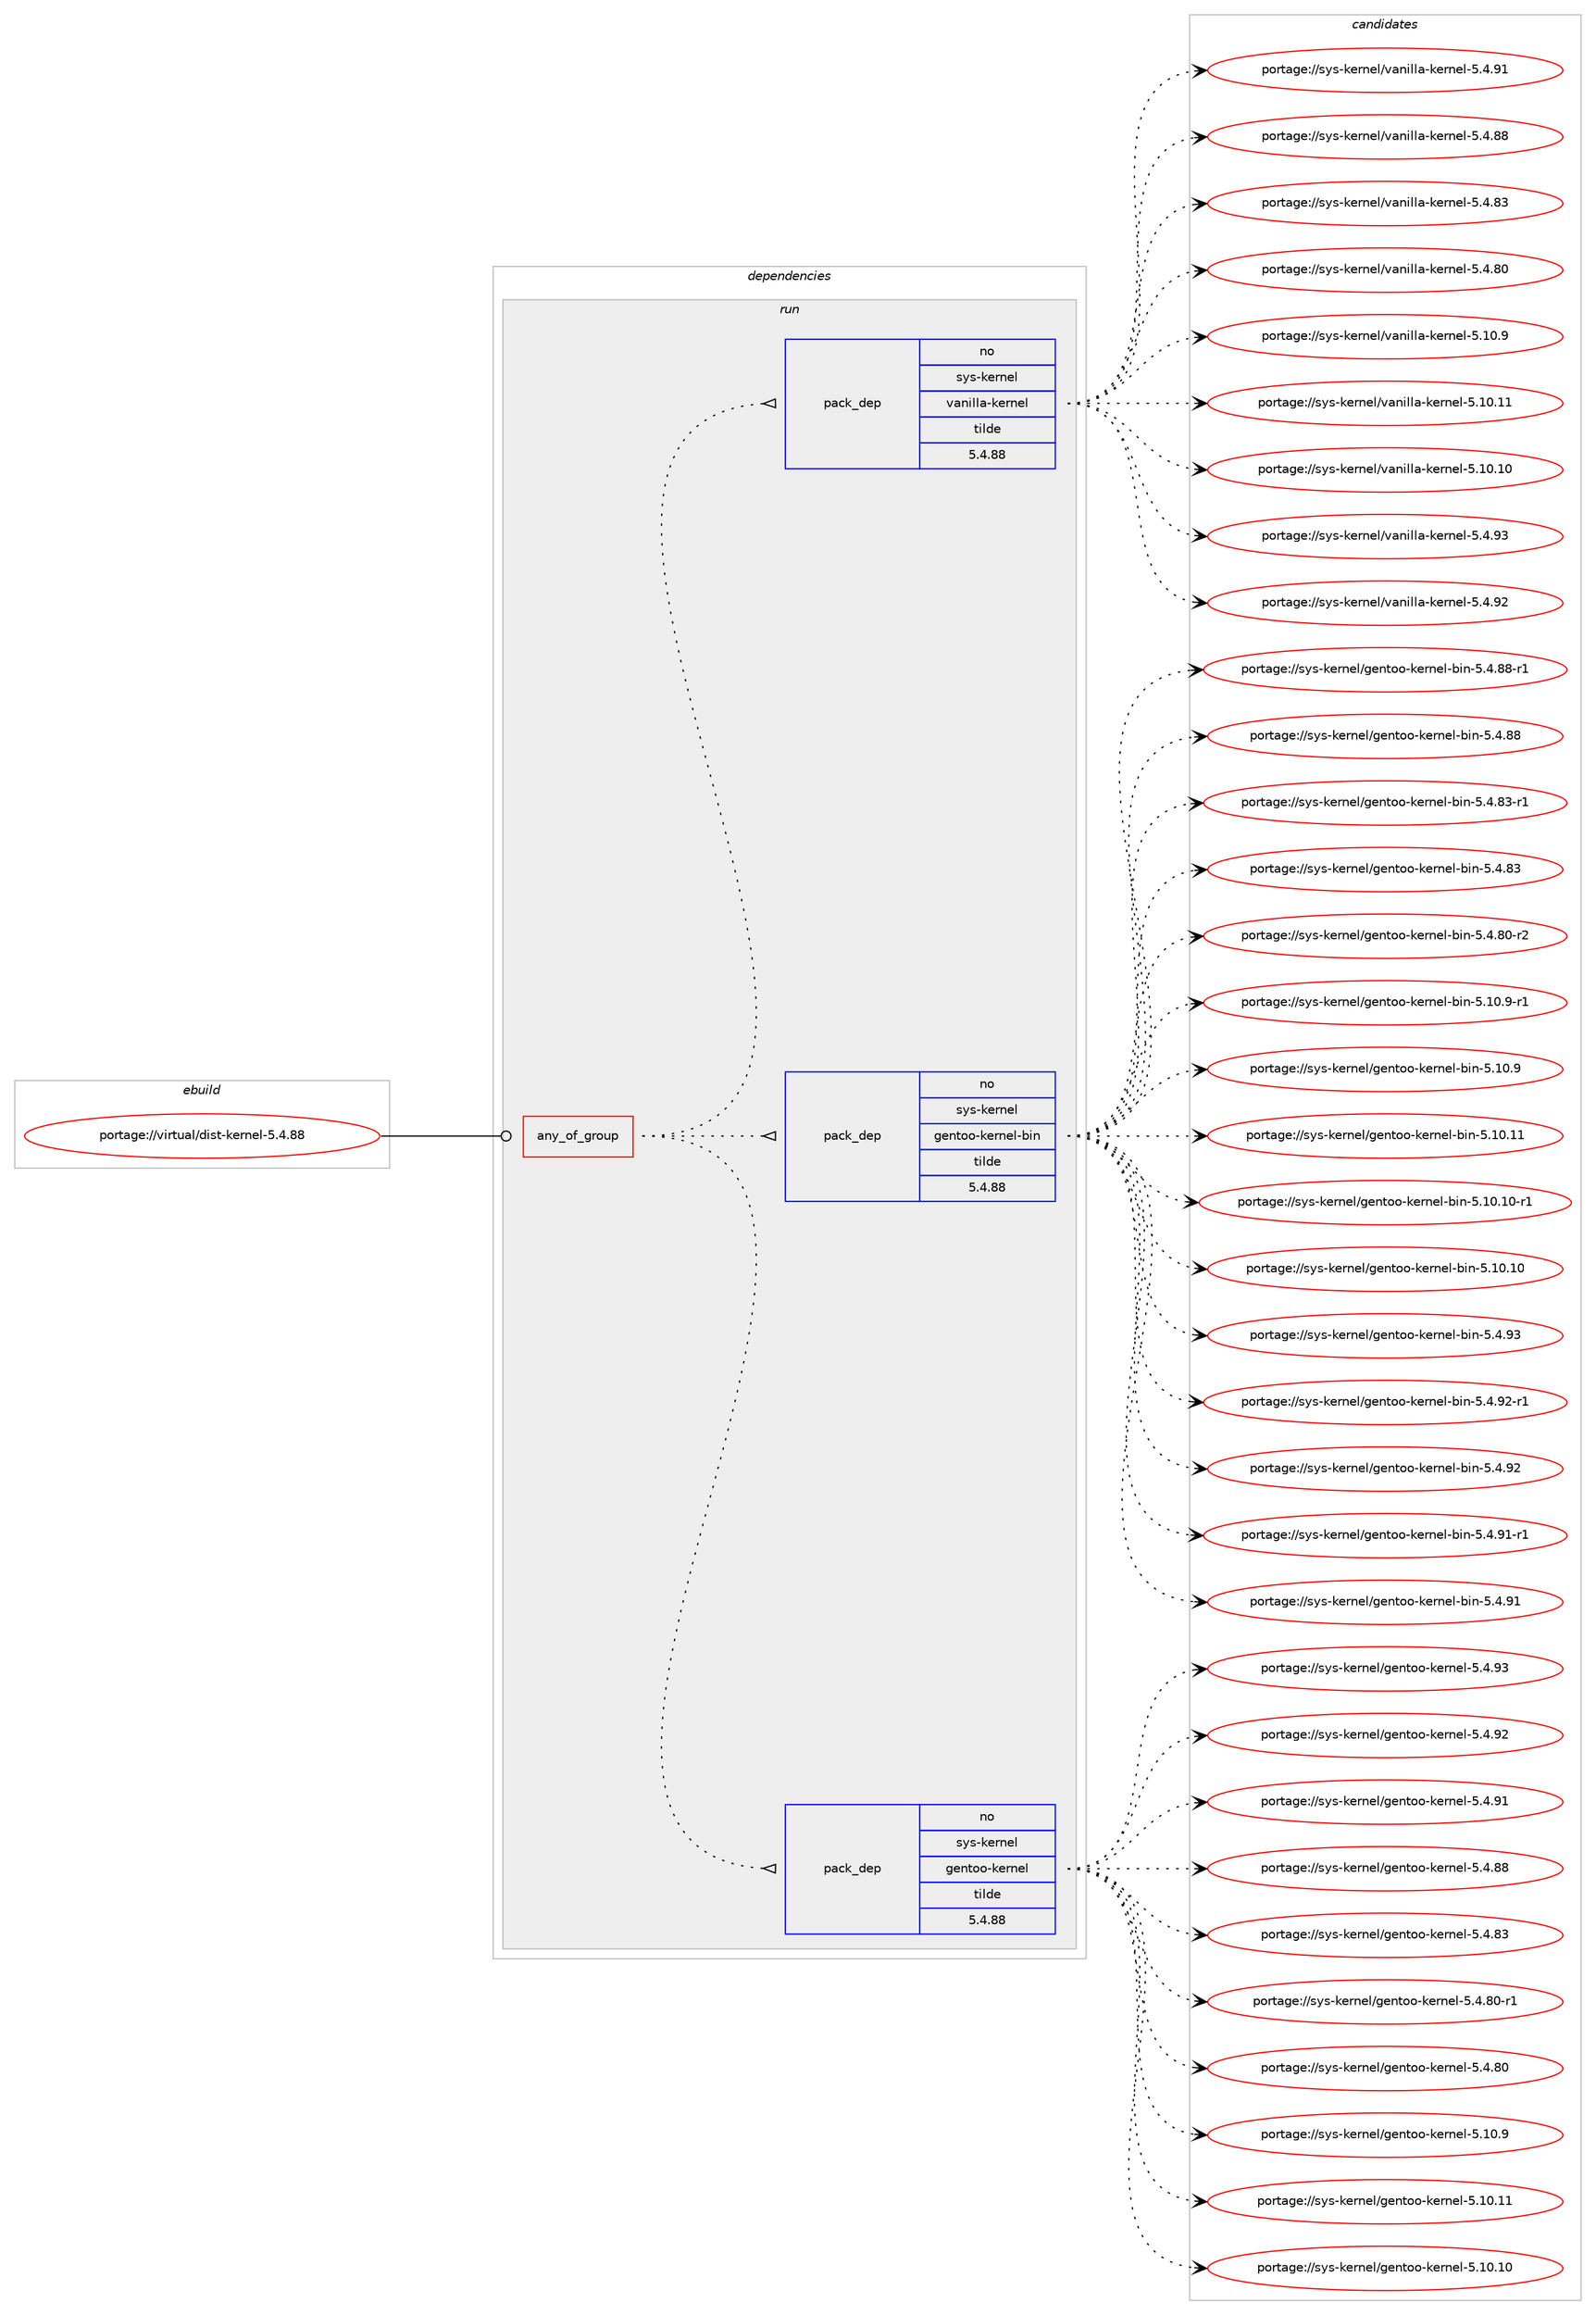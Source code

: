 digraph prolog {

# *************
# Graph options
# *************

newrank=true;
concentrate=true;
compound=true;
graph [rankdir=LR,fontname=Helvetica,fontsize=10,ranksep=1.5];#, ranksep=2.5, nodesep=0.2];
edge  [arrowhead=vee];
node  [fontname=Helvetica,fontsize=10];

# **********
# The ebuild
# **********

subgraph cluster_leftcol {
color=gray;
rank=same;
label=<<i>ebuild</i>>;
id [label="portage://virtual/dist-kernel-5.4.88", color=red, width=4, href="../virtual/dist-kernel-5.4.88.svg"];
}

# ****************
# The dependencies
# ****************

subgraph cluster_midcol {
color=gray;
label=<<i>dependencies</i>>;
subgraph cluster_compile {
fillcolor="#eeeeee";
style=filled;
label=<<i>compile</i>>;
}
subgraph cluster_compileandrun {
fillcolor="#eeeeee";
style=filled;
label=<<i>compile and run</i>>;
}
subgraph cluster_run {
fillcolor="#eeeeee";
style=filled;
label=<<i>run</i>>;
subgraph any14 {
dependency1480 [label=<<TABLE BORDER="0" CELLBORDER="1" CELLSPACING="0" CELLPADDING="4"><TR><TD CELLPADDING="10">any_of_group</TD></TR></TABLE>>, shape=none, color=red];subgraph pack1340 {
dependency1481 [label=<<TABLE BORDER="0" CELLBORDER="1" CELLSPACING="0" CELLPADDING="4" WIDTH="220"><TR><TD ROWSPAN="6" CELLPADDING="30">pack_dep</TD></TR><TR><TD WIDTH="110">no</TD></TR><TR><TD>sys-kernel</TD></TR><TR><TD>gentoo-kernel</TD></TR><TR><TD>tilde</TD></TR><TR><TD>5.4.88</TD></TR></TABLE>>, shape=none, color=blue];
}
dependency1480:e -> dependency1481:w [weight=20,style="dotted",arrowhead="oinv"];
subgraph pack1341 {
dependency1482 [label=<<TABLE BORDER="0" CELLBORDER="1" CELLSPACING="0" CELLPADDING="4" WIDTH="220"><TR><TD ROWSPAN="6" CELLPADDING="30">pack_dep</TD></TR><TR><TD WIDTH="110">no</TD></TR><TR><TD>sys-kernel</TD></TR><TR><TD>gentoo-kernel-bin</TD></TR><TR><TD>tilde</TD></TR><TR><TD>5.4.88</TD></TR></TABLE>>, shape=none, color=blue];
}
dependency1480:e -> dependency1482:w [weight=20,style="dotted",arrowhead="oinv"];
subgraph pack1342 {
dependency1483 [label=<<TABLE BORDER="0" CELLBORDER="1" CELLSPACING="0" CELLPADDING="4" WIDTH="220"><TR><TD ROWSPAN="6" CELLPADDING="30">pack_dep</TD></TR><TR><TD WIDTH="110">no</TD></TR><TR><TD>sys-kernel</TD></TR><TR><TD>vanilla-kernel</TD></TR><TR><TD>tilde</TD></TR><TR><TD>5.4.88</TD></TR></TABLE>>, shape=none, color=blue];
}
dependency1480:e -> dependency1483:w [weight=20,style="dotted",arrowhead="oinv"];
}
id:e -> dependency1480:w [weight=20,style="solid",arrowhead="odot"];
}
}

# **************
# The candidates
# **************

subgraph cluster_choices {
rank=same;
color=gray;
label=<<i>candidates</i>>;

subgraph choice1340 {
color=black;
nodesep=1;
choice11512111545107101114110101108471031011101161111114510710111411010110845534652465751 [label="portage://sys-kernel/gentoo-kernel-5.4.93", color=red, width=4,href="../sys-kernel/gentoo-kernel-5.4.93.svg"];
choice11512111545107101114110101108471031011101161111114510710111411010110845534652465750 [label="portage://sys-kernel/gentoo-kernel-5.4.92", color=red, width=4,href="../sys-kernel/gentoo-kernel-5.4.92.svg"];
choice11512111545107101114110101108471031011101161111114510710111411010110845534652465749 [label="portage://sys-kernel/gentoo-kernel-5.4.91", color=red, width=4,href="../sys-kernel/gentoo-kernel-5.4.91.svg"];
choice11512111545107101114110101108471031011101161111114510710111411010110845534652465656 [label="portage://sys-kernel/gentoo-kernel-5.4.88", color=red, width=4,href="../sys-kernel/gentoo-kernel-5.4.88.svg"];
choice11512111545107101114110101108471031011101161111114510710111411010110845534652465651 [label="portage://sys-kernel/gentoo-kernel-5.4.83", color=red, width=4,href="../sys-kernel/gentoo-kernel-5.4.83.svg"];
choice115121115451071011141101011084710310111011611111145107101114110101108455346524656484511449 [label="portage://sys-kernel/gentoo-kernel-5.4.80-r1", color=red, width=4,href="../sys-kernel/gentoo-kernel-5.4.80-r1.svg"];
choice11512111545107101114110101108471031011101161111114510710111411010110845534652465648 [label="portage://sys-kernel/gentoo-kernel-5.4.80", color=red, width=4,href="../sys-kernel/gentoo-kernel-5.4.80.svg"];
choice11512111545107101114110101108471031011101161111114510710111411010110845534649484657 [label="portage://sys-kernel/gentoo-kernel-5.10.9", color=red, width=4,href="../sys-kernel/gentoo-kernel-5.10.9.svg"];
choice1151211154510710111411010110847103101110116111111451071011141101011084553464948464949 [label="portage://sys-kernel/gentoo-kernel-5.10.11", color=red, width=4,href="../sys-kernel/gentoo-kernel-5.10.11.svg"];
choice1151211154510710111411010110847103101110116111111451071011141101011084553464948464948 [label="portage://sys-kernel/gentoo-kernel-5.10.10", color=red, width=4,href="../sys-kernel/gentoo-kernel-5.10.10.svg"];
dependency1481:e -> choice11512111545107101114110101108471031011101161111114510710111411010110845534652465751:w [style=dotted,weight="100"];
dependency1481:e -> choice11512111545107101114110101108471031011101161111114510710111411010110845534652465750:w [style=dotted,weight="100"];
dependency1481:e -> choice11512111545107101114110101108471031011101161111114510710111411010110845534652465749:w [style=dotted,weight="100"];
dependency1481:e -> choice11512111545107101114110101108471031011101161111114510710111411010110845534652465656:w [style=dotted,weight="100"];
dependency1481:e -> choice11512111545107101114110101108471031011101161111114510710111411010110845534652465651:w [style=dotted,weight="100"];
dependency1481:e -> choice115121115451071011141101011084710310111011611111145107101114110101108455346524656484511449:w [style=dotted,weight="100"];
dependency1481:e -> choice11512111545107101114110101108471031011101161111114510710111411010110845534652465648:w [style=dotted,weight="100"];
dependency1481:e -> choice11512111545107101114110101108471031011101161111114510710111411010110845534649484657:w [style=dotted,weight="100"];
dependency1481:e -> choice1151211154510710111411010110847103101110116111111451071011141101011084553464948464949:w [style=dotted,weight="100"];
dependency1481:e -> choice1151211154510710111411010110847103101110116111111451071011141101011084553464948464948:w [style=dotted,weight="100"];
}
subgraph choice1341 {
color=black;
nodesep=1;
choice115121115451071011141101011084710310111011611111145107101114110101108459810511045534652465751 [label="portage://sys-kernel/gentoo-kernel-bin-5.4.93", color=red, width=4,href="../sys-kernel/gentoo-kernel-bin-5.4.93.svg"];
choice1151211154510710111411010110847103101110116111111451071011141101011084598105110455346524657504511449 [label="portage://sys-kernel/gentoo-kernel-bin-5.4.92-r1", color=red, width=4,href="../sys-kernel/gentoo-kernel-bin-5.4.92-r1.svg"];
choice115121115451071011141101011084710310111011611111145107101114110101108459810511045534652465750 [label="portage://sys-kernel/gentoo-kernel-bin-5.4.92", color=red, width=4,href="../sys-kernel/gentoo-kernel-bin-5.4.92.svg"];
choice1151211154510710111411010110847103101110116111111451071011141101011084598105110455346524657494511449 [label="portage://sys-kernel/gentoo-kernel-bin-5.4.91-r1", color=red, width=4,href="../sys-kernel/gentoo-kernel-bin-5.4.91-r1.svg"];
choice115121115451071011141101011084710310111011611111145107101114110101108459810511045534652465749 [label="portage://sys-kernel/gentoo-kernel-bin-5.4.91", color=red, width=4,href="../sys-kernel/gentoo-kernel-bin-5.4.91.svg"];
choice1151211154510710111411010110847103101110116111111451071011141101011084598105110455346524656564511449 [label="portage://sys-kernel/gentoo-kernel-bin-5.4.88-r1", color=red, width=4,href="../sys-kernel/gentoo-kernel-bin-5.4.88-r1.svg"];
choice115121115451071011141101011084710310111011611111145107101114110101108459810511045534652465656 [label="portage://sys-kernel/gentoo-kernel-bin-5.4.88", color=red, width=4,href="../sys-kernel/gentoo-kernel-bin-5.4.88.svg"];
choice1151211154510710111411010110847103101110116111111451071011141101011084598105110455346524656514511449 [label="portage://sys-kernel/gentoo-kernel-bin-5.4.83-r1", color=red, width=4,href="../sys-kernel/gentoo-kernel-bin-5.4.83-r1.svg"];
choice115121115451071011141101011084710310111011611111145107101114110101108459810511045534652465651 [label="portage://sys-kernel/gentoo-kernel-bin-5.4.83", color=red, width=4,href="../sys-kernel/gentoo-kernel-bin-5.4.83.svg"];
choice1151211154510710111411010110847103101110116111111451071011141101011084598105110455346524656484511450 [label="portage://sys-kernel/gentoo-kernel-bin-5.4.80-r2", color=red, width=4,href="../sys-kernel/gentoo-kernel-bin-5.4.80-r2.svg"];
choice1151211154510710111411010110847103101110116111111451071011141101011084598105110455346494846574511449 [label="portage://sys-kernel/gentoo-kernel-bin-5.10.9-r1", color=red, width=4,href="../sys-kernel/gentoo-kernel-bin-5.10.9-r1.svg"];
choice115121115451071011141101011084710310111011611111145107101114110101108459810511045534649484657 [label="portage://sys-kernel/gentoo-kernel-bin-5.10.9", color=red, width=4,href="../sys-kernel/gentoo-kernel-bin-5.10.9.svg"];
choice11512111545107101114110101108471031011101161111114510710111411010110845981051104553464948464949 [label="portage://sys-kernel/gentoo-kernel-bin-5.10.11", color=red, width=4,href="../sys-kernel/gentoo-kernel-bin-5.10.11.svg"];
choice115121115451071011141101011084710310111011611111145107101114110101108459810511045534649484649484511449 [label="portage://sys-kernel/gentoo-kernel-bin-5.10.10-r1", color=red, width=4,href="../sys-kernel/gentoo-kernel-bin-5.10.10-r1.svg"];
choice11512111545107101114110101108471031011101161111114510710111411010110845981051104553464948464948 [label="portage://sys-kernel/gentoo-kernel-bin-5.10.10", color=red, width=4,href="../sys-kernel/gentoo-kernel-bin-5.10.10.svg"];
dependency1482:e -> choice115121115451071011141101011084710310111011611111145107101114110101108459810511045534652465751:w [style=dotted,weight="100"];
dependency1482:e -> choice1151211154510710111411010110847103101110116111111451071011141101011084598105110455346524657504511449:w [style=dotted,weight="100"];
dependency1482:e -> choice115121115451071011141101011084710310111011611111145107101114110101108459810511045534652465750:w [style=dotted,weight="100"];
dependency1482:e -> choice1151211154510710111411010110847103101110116111111451071011141101011084598105110455346524657494511449:w [style=dotted,weight="100"];
dependency1482:e -> choice115121115451071011141101011084710310111011611111145107101114110101108459810511045534652465749:w [style=dotted,weight="100"];
dependency1482:e -> choice1151211154510710111411010110847103101110116111111451071011141101011084598105110455346524656564511449:w [style=dotted,weight="100"];
dependency1482:e -> choice115121115451071011141101011084710310111011611111145107101114110101108459810511045534652465656:w [style=dotted,weight="100"];
dependency1482:e -> choice1151211154510710111411010110847103101110116111111451071011141101011084598105110455346524656514511449:w [style=dotted,weight="100"];
dependency1482:e -> choice115121115451071011141101011084710310111011611111145107101114110101108459810511045534652465651:w [style=dotted,weight="100"];
dependency1482:e -> choice1151211154510710111411010110847103101110116111111451071011141101011084598105110455346524656484511450:w [style=dotted,weight="100"];
dependency1482:e -> choice1151211154510710111411010110847103101110116111111451071011141101011084598105110455346494846574511449:w [style=dotted,weight="100"];
dependency1482:e -> choice115121115451071011141101011084710310111011611111145107101114110101108459810511045534649484657:w [style=dotted,weight="100"];
dependency1482:e -> choice11512111545107101114110101108471031011101161111114510710111411010110845981051104553464948464949:w [style=dotted,weight="100"];
dependency1482:e -> choice115121115451071011141101011084710310111011611111145107101114110101108459810511045534649484649484511449:w [style=dotted,weight="100"];
dependency1482:e -> choice11512111545107101114110101108471031011101161111114510710111411010110845981051104553464948464948:w [style=dotted,weight="100"];
}
subgraph choice1342 {
color=black;
nodesep=1;
choice115121115451071011141101011084711897110105108108974510710111411010110845534652465751 [label="portage://sys-kernel/vanilla-kernel-5.4.93", color=red, width=4,href="../sys-kernel/vanilla-kernel-5.4.93.svg"];
choice115121115451071011141101011084711897110105108108974510710111411010110845534652465750 [label="portage://sys-kernel/vanilla-kernel-5.4.92", color=red, width=4,href="../sys-kernel/vanilla-kernel-5.4.92.svg"];
choice115121115451071011141101011084711897110105108108974510710111411010110845534652465749 [label="portage://sys-kernel/vanilla-kernel-5.4.91", color=red, width=4,href="../sys-kernel/vanilla-kernel-5.4.91.svg"];
choice115121115451071011141101011084711897110105108108974510710111411010110845534652465656 [label="portage://sys-kernel/vanilla-kernel-5.4.88", color=red, width=4,href="../sys-kernel/vanilla-kernel-5.4.88.svg"];
choice115121115451071011141101011084711897110105108108974510710111411010110845534652465651 [label="portage://sys-kernel/vanilla-kernel-5.4.83", color=red, width=4,href="../sys-kernel/vanilla-kernel-5.4.83.svg"];
choice115121115451071011141101011084711897110105108108974510710111411010110845534652465648 [label="portage://sys-kernel/vanilla-kernel-5.4.80", color=red, width=4,href="../sys-kernel/vanilla-kernel-5.4.80.svg"];
choice115121115451071011141101011084711897110105108108974510710111411010110845534649484657 [label="portage://sys-kernel/vanilla-kernel-5.10.9", color=red, width=4,href="../sys-kernel/vanilla-kernel-5.10.9.svg"];
choice11512111545107101114110101108471189711010510810897451071011141101011084553464948464949 [label="portage://sys-kernel/vanilla-kernel-5.10.11", color=red, width=4,href="../sys-kernel/vanilla-kernel-5.10.11.svg"];
choice11512111545107101114110101108471189711010510810897451071011141101011084553464948464948 [label="portage://sys-kernel/vanilla-kernel-5.10.10", color=red, width=4,href="../sys-kernel/vanilla-kernel-5.10.10.svg"];
dependency1483:e -> choice115121115451071011141101011084711897110105108108974510710111411010110845534652465751:w [style=dotted,weight="100"];
dependency1483:e -> choice115121115451071011141101011084711897110105108108974510710111411010110845534652465750:w [style=dotted,weight="100"];
dependency1483:e -> choice115121115451071011141101011084711897110105108108974510710111411010110845534652465749:w [style=dotted,weight="100"];
dependency1483:e -> choice115121115451071011141101011084711897110105108108974510710111411010110845534652465656:w [style=dotted,weight="100"];
dependency1483:e -> choice115121115451071011141101011084711897110105108108974510710111411010110845534652465651:w [style=dotted,weight="100"];
dependency1483:e -> choice115121115451071011141101011084711897110105108108974510710111411010110845534652465648:w [style=dotted,weight="100"];
dependency1483:e -> choice115121115451071011141101011084711897110105108108974510710111411010110845534649484657:w [style=dotted,weight="100"];
dependency1483:e -> choice11512111545107101114110101108471189711010510810897451071011141101011084553464948464949:w [style=dotted,weight="100"];
dependency1483:e -> choice11512111545107101114110101108471189711010510810897451071011141101011084553464948464948:w [style=dotted,weight="100"];
}
}

}
